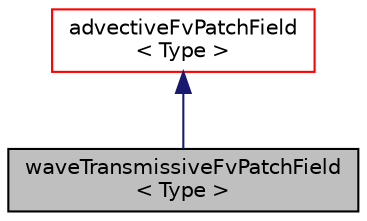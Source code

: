 digraph "waveTransmissiveFvPatchField&lt; Type &gt;"
{
  bgcolor="transparent";
  edge [fontname="Helvetica",fontsize="10",labelfontname="Helvetica",labelfontsize="10"];
  node [fontname="Helvetica",fontsize="10",shape=record];
  Node1 [label="waveTransmissiveFvPatchField\l\< Type \>",height=0.2,width=0.4,color="black", fillcolor="grey75", style="filled", fontcolor="black"];
  Node2 -> Node1 [dir="back",color="midnightblue",fontsize="10",style="solid",fontname="Helvetica"];
  Node2 [label="advectiveFvPatchField\l\< Type \>",height=0.2,width=0.4,color="red",URL="$a00030.html",tooltip="This boundary condition provides an advective outflow condition, based on solving DDt(psi..."];
}
